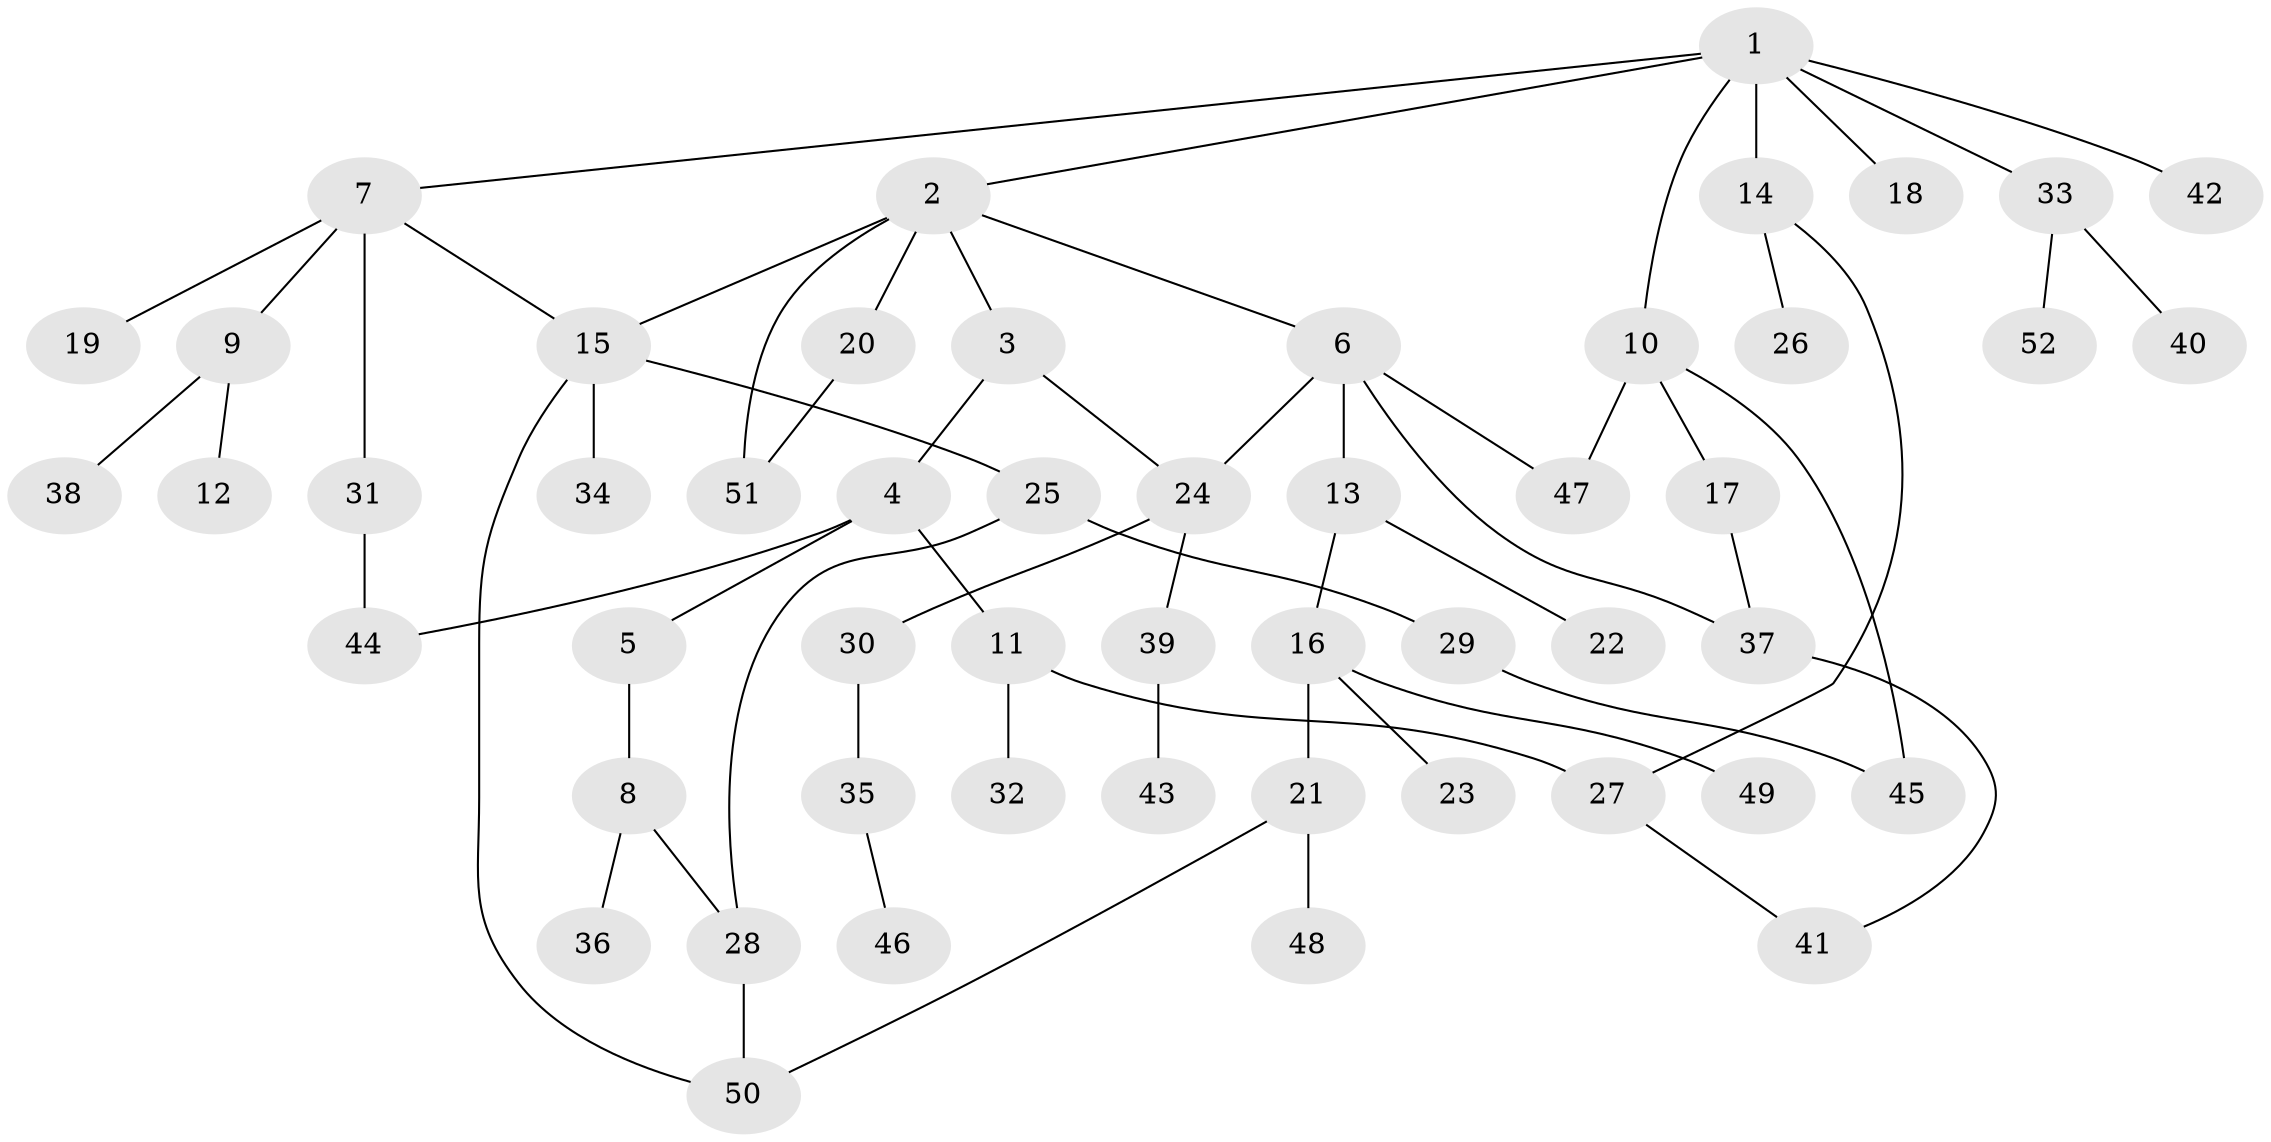 // Generated by graph-tools (version 1.1) at 2025/34/03/09/25 02:34:29]
// undirected, 52 vertices, 63 edges
graph export_dot {
graph [start="1"]
  node [color=gray90,style=filled];
  1;
  2;
  3;
  4;
  5;
  6;
  7;
  8;
  9;
  10;
  11;
  12;
  13;
  14;
  15;
  16;
  17;
  18;
  19;
  20;
  21;
  22;
  23;
  24;
  25;
  26;
  27;
  28;
  29;
  30;
  31;
  32;
  33;
  34;
  35;
  36;
  37;
  38;
  39;
  40;
  41;
  42;
  43;
  44;
  45;
  46;
  47;
  48;
  49;
  50;
  51;
  52;
  1 -- 2;
  1 -- 7;
  1 -- 10;
  1 -- 14;
  1 -- 18;
  1 -- 33;
  1 -- 42;
  2 -- 3;
  2 -- 6;
  2 -- 20;
  2 -- 51;
  2 -- 15;
  3 -- 4;
  3 -- 24;
  4 -- 5;
  4 -- 11;
  4 -- 44;
  5 -- 8;
  6 -- 13;
  6 -- 24;
  6 -- 37;
  6 -- 47;
  7 -- 9;
  7 -- 15;
  7 -- 19;
  7 -- 31;
  8 -- 28;
  8 -- 36;
  9 -- 12;
  9 -- 38;
  10 -- 17;
  10 -- 45;
  10 -- 47;
  11 -- 27;
  11 -- 32;
  13 -- 16;
  13 -- 22;
  14 -- 26;
  14 -- 27;
  15 -- 25;
  15 -- 34;
  15 -- 50;
  16 -- 21;
  16 -- 23;
  16 -- 49;
  17 -- 37;
  20 -- 51;
  21 -- 48;
  21 -- 50;
  24 -- 30;
  24 -- 39;
  25 -- 29;
  25 -- 28;
  27 -- 41;
  28 -- 50;
  29 -- 45;
  30 -- 35;
  31 -- 44;
  33 -- 40;
  33 -- 52;
  35 -- 46;
  37 -- 41;
  39 -- 43;
}
